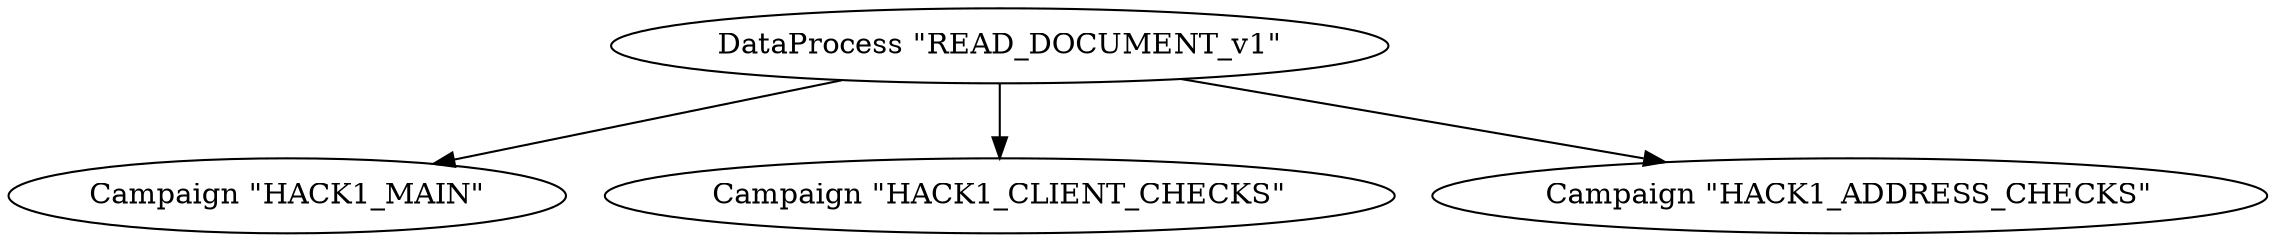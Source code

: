 // READ_DOCUMENT_v1 analysis
digraph {
	9 [label="DataProcess \"READ_DOCUMENT_v1\""]
	0 [label="Campaign \"HACK1_MAIN\""]
	2 [label="Campaign \"HACK1_CLIENT_CHECKS\""]
	3 [label="Campaign \"HACK1_ADDRESS_CHECKS\""]
	9 -> 3
	9 -> 2
	9 -> 0
}
